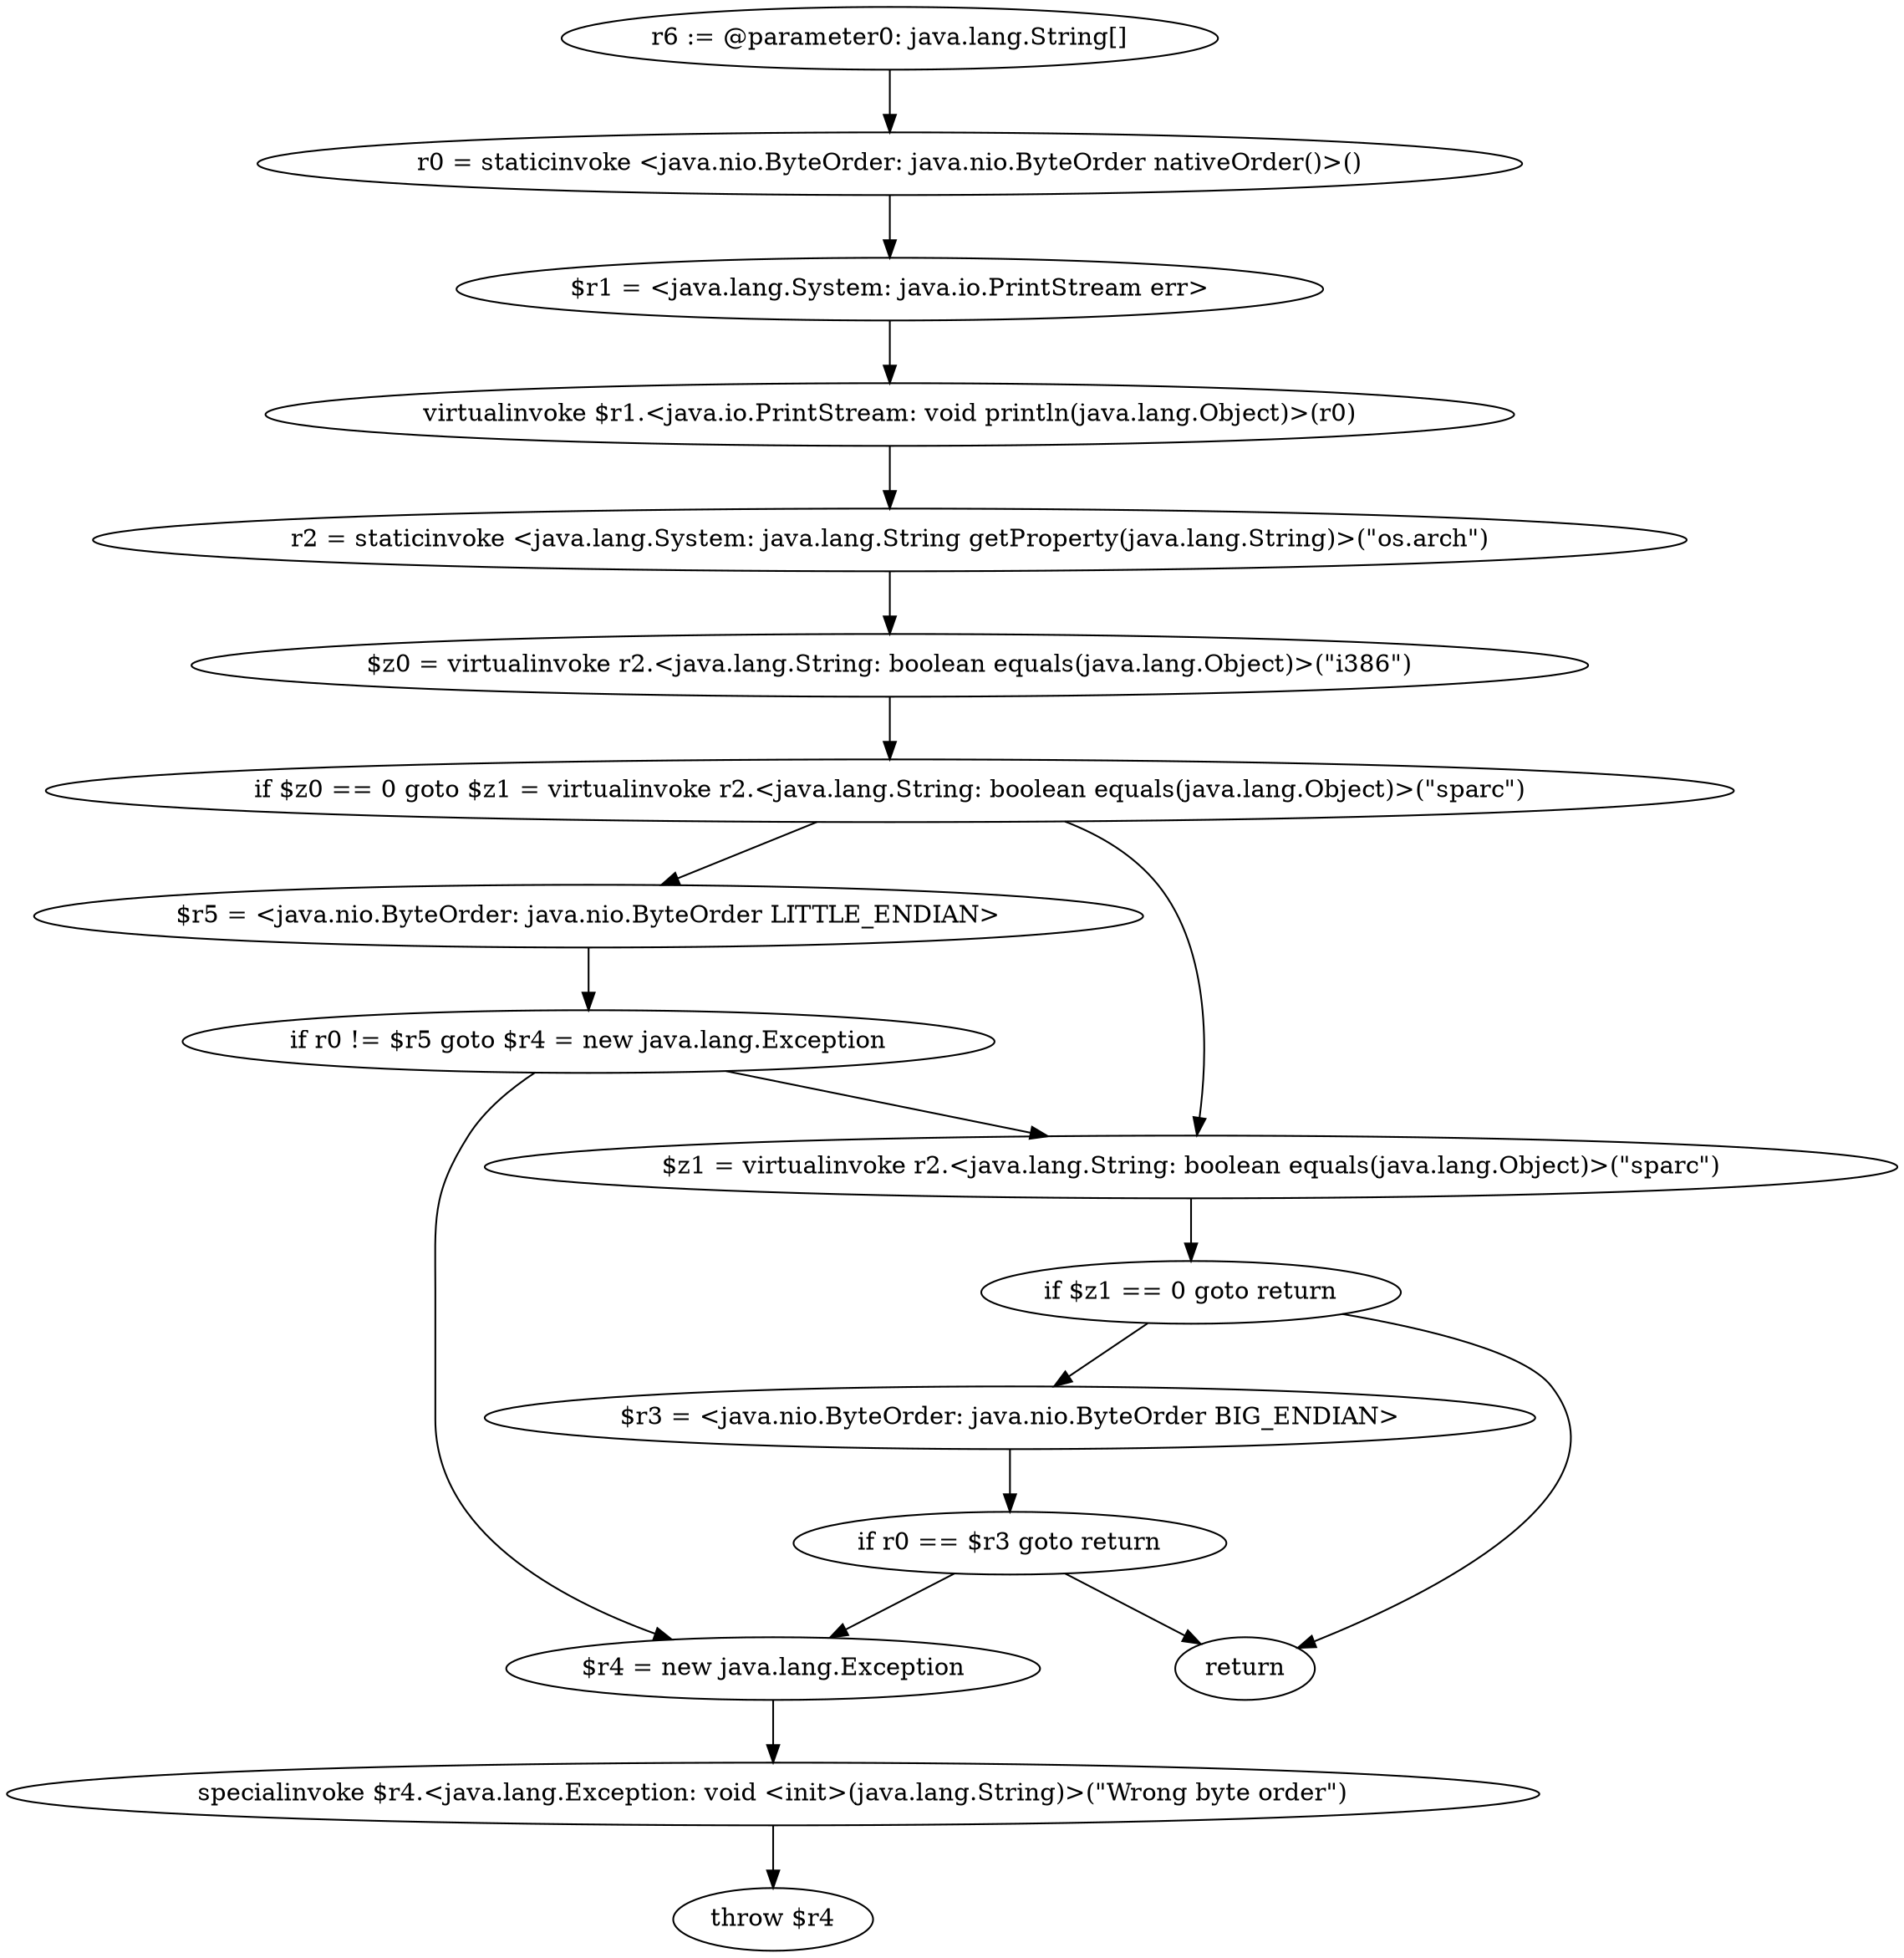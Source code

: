 digraph "unitGraph" {
    "r6 := @parameter0: java.lang.String[]"
    "r0 = staticinvoke <java.nio.ByteOrder: java.nio.ByteOrder nativeOrder()>()"
    "$r1 = <java.lang.System: java.io.PrintStream err>"
    "virtualinvoke $r1.<java.io.PrintStream: void println(java.lang.Object)>(r0)"
    "r2 = staticinvoke <java.lang.System: java.lang.String getProperty(java.lang.String)>(\"os.arch\")"
    "$z0 = virtualinvoke r2.<java.lang.String: boolean equals(java.lang.Object)>(\"i386\")"
    "if $z0 == 0 goto $z1 = virtualinvoke r2.<java.lang.String: boolean equals(java.lang.Object)>(\"sparc\")"
    "$r5 = <java.nio.ByteOrder: java.nio.ByteOrder LITTLE_ENDIAN>"
    "if r0 != $r5 goto $r4 = new java.lang.Exception"
    "$z1 = virtualinvoke r2.<java.lang.String: boolean equals(java.lang.Object)>(\"sparc\")"
    "if $z1 == 0 goto return"
    "$r3 = <java.nio.ByteOrder: java.nio.ByteOrder BIG_ENDIAN>"
    "if r0 == $r3 goto return"
    "$r4 = new java.lang.Exception"
    "specialinvoke $r4.<java.lang.Exception: void <init>(java.lang.String)>(\"Wrong byte order\")"
    "throw $r4"
    "return"
    "r6 := @parameter0: java.lang.String[]"->"r0 = staticinvoke <java.nio.ByteOrder: java.nio.ByteOrder nativeOrder()>()";
    "r0 = staticinvoke <java.nio.ByteOrder: java.nio.ByteOrder nativeOrder()>()"->"$r1 = <java.lang.System: java.io.PrintStream err>";
    "$r1 = <java.lang.System: java.io.PrintStream err>"->"virtualinvoke $r1.<java.io.PrintStream: void println(java.lang.Object)>(r0)";
    "virtualinvoke $r1.<java.io.PrintStream: void println(java.lang.Object)>(r0)"->"r2 = staticinvoke <java.lang.System: java.lang.String getProperty(java.lang.String)>(\"os.arch\")";
    "r2 = staticinvoke <java.lang.System: java.lang.String getProperty(java.lang.String)>(\"os.arch\")"->"$z0 = virtualinvoke r2.<java.lang.String: boolean equals(java.lang.Object)>(\"i386\")";
    "$z0 = virtualinvoke r2.<java.lang.String: boolean equals(java.lang.Object)>(\"i386\")"->"if $z0 == 0 goto $z1 = virtualinvoke r2.<java.lang.String: boolean equals(java.lang.Object)>(\"sparc\")";
    "if $z0 == 0 goto $z1 = virtualinvoke r2.<java.lang.String: boolean equals(java.lang.Object)>(\"sparc\")"->"$r5 = <java.nio.ByteOrder: java.nio.ByteOrder LITTLE_ENDIAN>";
    "if $z0 == 0 goto $z1 = virtualinvoke r2.<java.lang.String: boolean equals(java.lang.Object)>(\"sparc\")"->"$z1 = virtualinvoke r2.<java.lang.String: boolean equals(java.lang.Object)>(\"sparc\")";
    "$r5 = <java.nio.ByteOrder: java.nio.ByteOrder LITTLE_ENDIAN>"->"if r0 != $r5 goto $r4 = new java.lang.Exception";
    "if r0 != $r5 goto $r4 = new java.lang.Exception"->"$z1 = virtualinvoke r2.<java.lang.String: boolean equals(java.lang.Object)>(\"sparc\")";
    "if r0 != $r5 goto $r4 = new java.lang.Exception"->"$r4 = new java.lang.Exception";
    "$z1 = virtualinvoke r2.<java.lang.String: boolean equals(java.lang.Object)>(\"sparc\")"->"if $z1 == 0 goto return";
    "if $z1 == 0 goto return"->"$r3 = <java.nio.ByteOrder: java.nio.ByteOrder BIG_ENDIAN>";
    "if $z1 == 0 goto return"->"return";
    "$r3 = <java.nio.ByteOrder: java.nio.ByteOrder BIG_ENDIAN>"->"if r0 == $r3 goto return";
    "if r0 == $r3 goto return"->"$r4 = new java.lang.Exception";
    "if r0 == $r3 goto return"->"return";
    "$r4 = new java.lang.Exception"->"specialinvoke $r4.<java.lang.Exception: void <init>(java.lang.String)>(\"Wrong byte order\")";
    "specialinvoke $r4.<java.lang.Exception: void <init>(java.lang.String)>(\"Wrong byte order\")"->"throw $r4";
}
